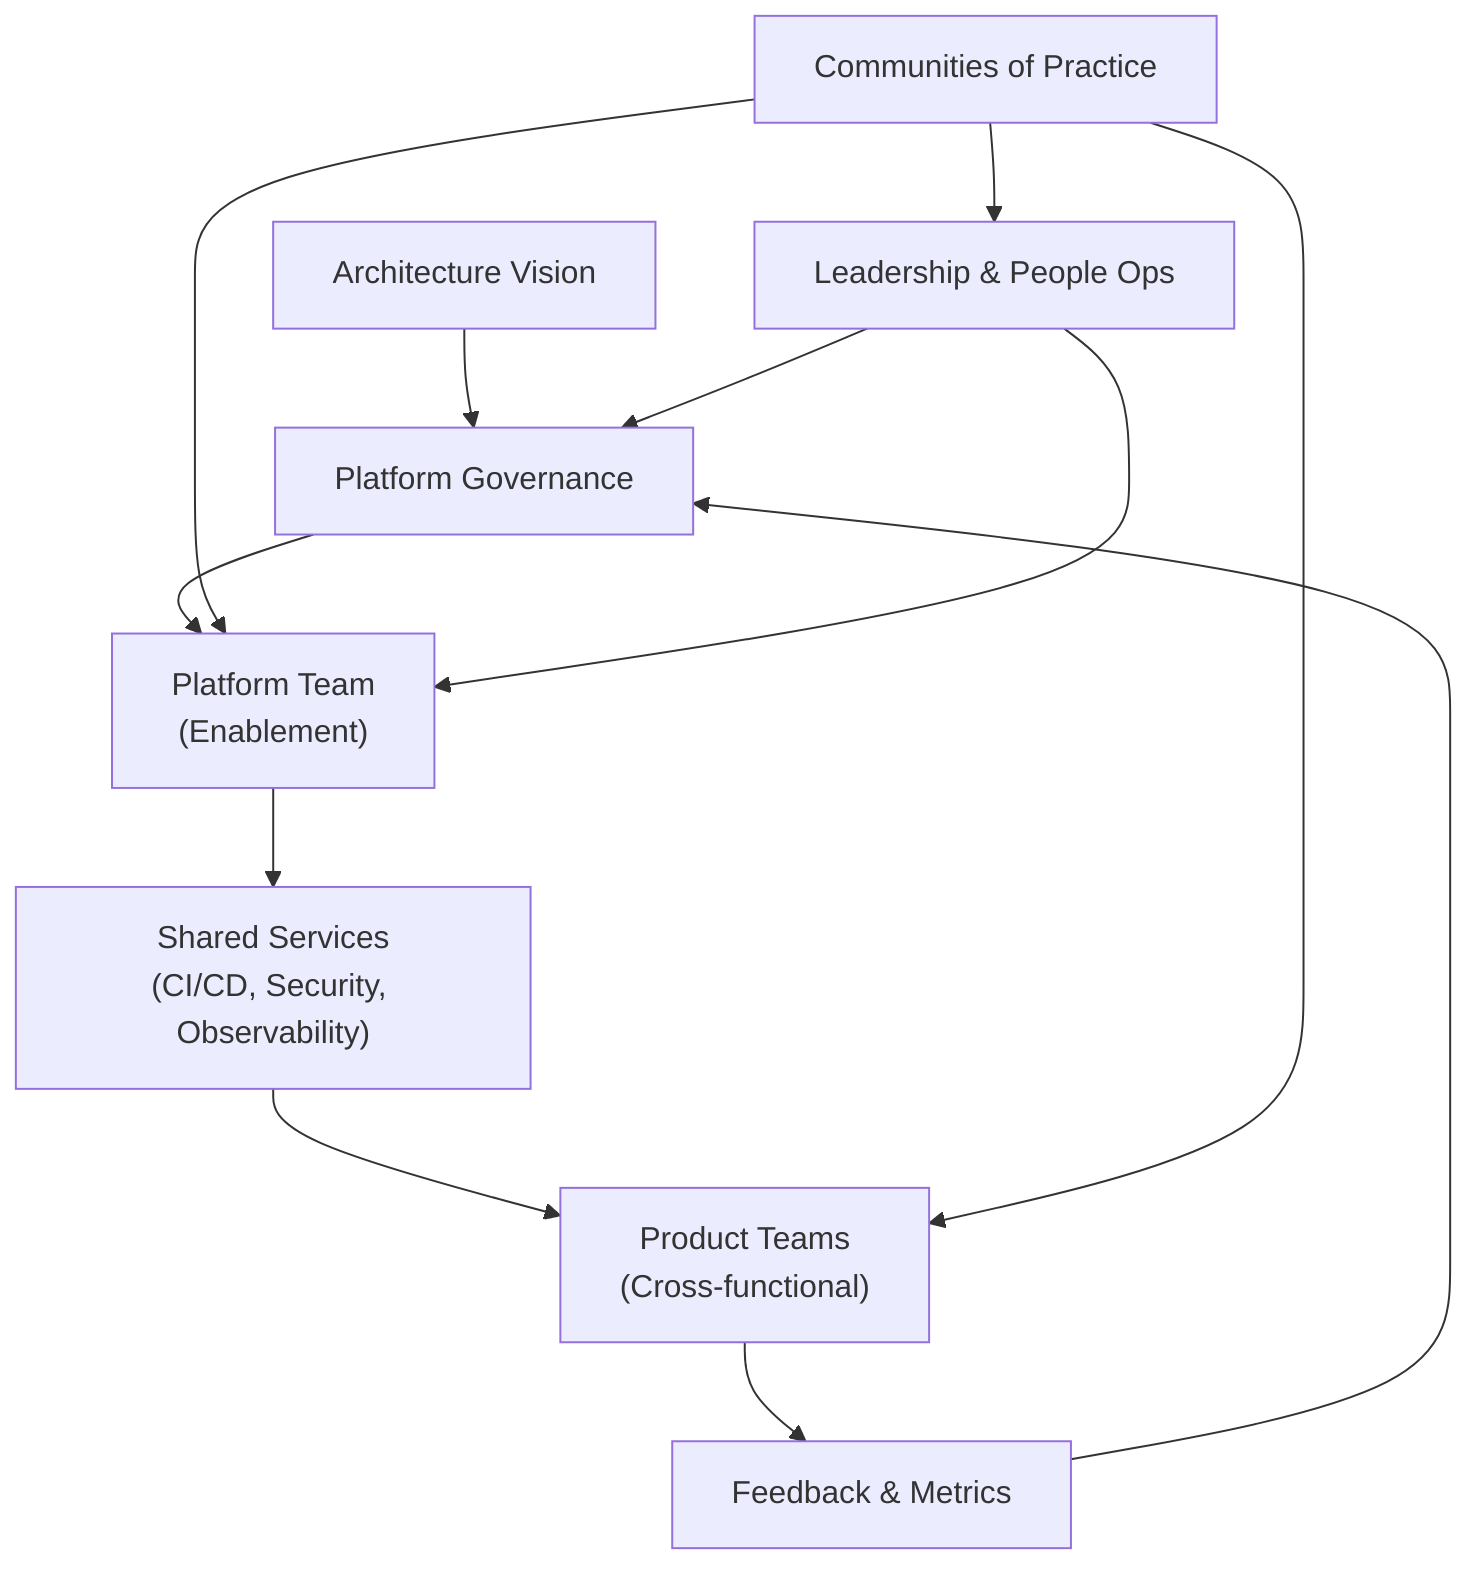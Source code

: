 flowchart TB
    Vision["Architecture Vision"]:::kv-primary --> Governance["Platform Governance"]:::kv-accent
    Governance --> PlatformTeam["Platform Team\n(Enablement)"]:::kv-highlight
    PlatformTeam --> SharedServices["Shared Services\n(CI/CD, Security, Observability)"]:::kv-accent
    SharedServices --> ProductTeams["Product Teams\n(Cross-functional)"]:::kv-primary
    ProductTeams --> Feedback["Feedback & Metrics"]:::kv-muted
    Feedback --> Governance
    Communities["Communities of Practice"]:::kv-pattern --> PlatformTeam
    Communities --> ProductTeams
    Communities --> Leadership["Leadership & People Ops"]:::kv-outline
    Leadership --> Governance
    Leadership --> PlatformTeam